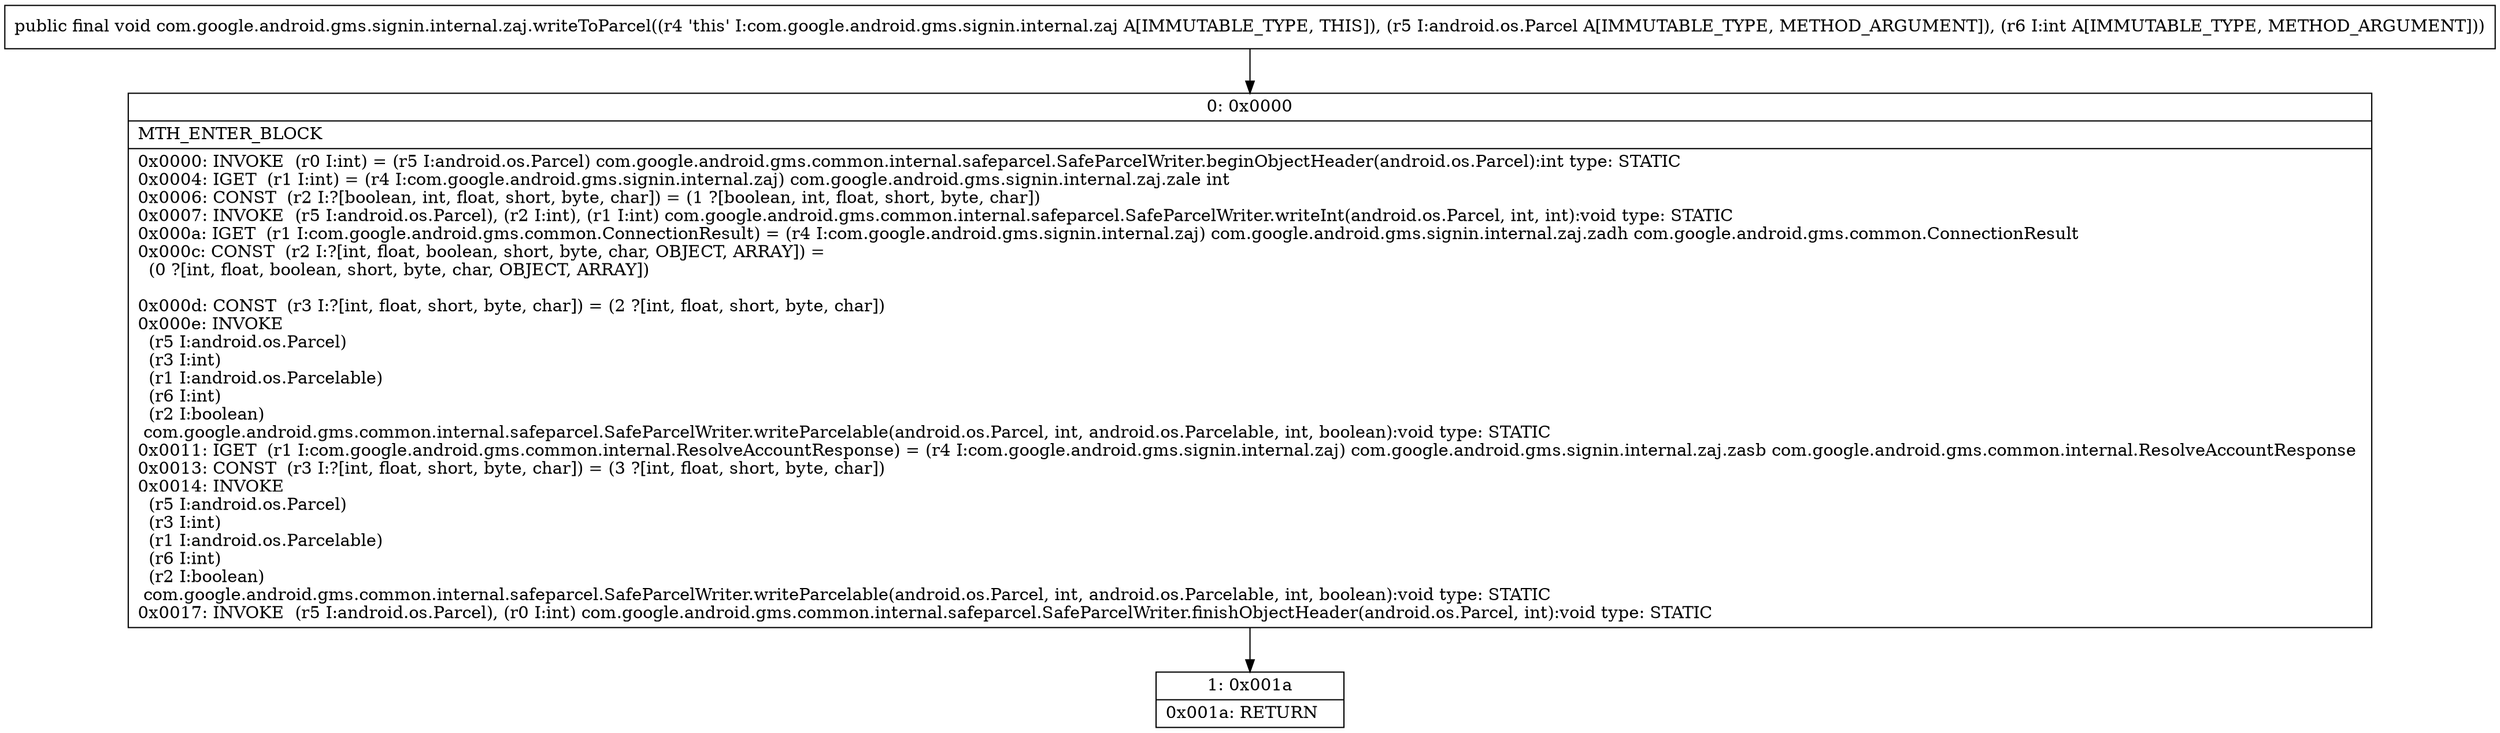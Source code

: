 digraph "CFG forcom.google.android.gms.signin.internal.zaj.writeToParcel(Landroid\/os\/Parcel;I)V" {
Node_0 [shape=record,label="{0\:\ 0x0000|MTH_ENTER_BLOCK\l|0x0000: INVOKE  (r0 I:int) = (r5 I:android.os.Parcel) com.google.android.gms.common.internal.safeparcel.SafeParcelWriter.beginObjectHeader(android.os.Parcel):int type: STATIC \l0x0004: IGET  (r1 I:int) = (r4 I:com.google.android.gms.signin.internal.zaj) com.google.android.gms.signin.internal.zaj.zale int \l0x0006: CONST  (r2 I:?[boolean, int, float, short, byte, char]) = (1 ?[boolean, int, float, short, byte, char]) \l0x0007: INVOKE  (r5 I:android.os.Parcel), (r2 I:int), (r1 I:int) com.google.android.gms.common.internal.safeparcel.SafeParcelWriter.writeInt(android.os.Parcel, int, int):void type: STATIC \l0x000a: IGET  (r1 I:com.google.android.gms.common.ConnectionResult) = (r4 I:com.google.android.gms.signin.internal.zaj) com.google.android.gms.signin.internal.zaj.zadh com.google.android.gms.common.ConnectionResult \l0x000c: CONST  (r2 I:?[int, float, boolean, short, byte, char, OBJECT, ARRAY]) = \l  (0 ?[int, float, boolean, short, byte, char, OBJECT, ARRAY])\l \l0x000d: CONST  (r3 I:?[int, float, short, byte, char]) = (2 ?[int, float, short, byte, char]) \l0x000e: INVOKE  \l  (r5 I:android.os.Parcel)\l  (r3 I:int)\l  (r1 I:android.os.Parcelable)\l  (r6 I:int)\l  (r2 I:boolean)\l com.google.android.gms.common.internal.safeparcel.SafeParcelWriter.writeParcelable(android.os.Parcel, int, android.os.Parcelable, int, boolean):void type: STATIC \l0x0011: IGET  (r1 I:com.google.android.gms.common.internal.ResolveAccountResponse) = (r4 I:com.google.android.gms.signin.internal.zaj) com.google.android.gms.signin.internal.zaj.zasb com.google.android.gms.common.internal.ResolveAccountResponse \l0x0013: CONST  (r3 I:?[int, float, short, byte, char]) = (3 ?[int, float, short, byte, char]) \l0x0014: INVOKE  \l  (r5 I:android.os.Parcel)\l  (r3 I:int)\l  (r1 I:android.os.Parcelable)\l  (r6 I:int)\l  (r2 I:boolean)\l com.google.android.gms.common.internal.safeparcel.SafeParcelWriter.writeParcelable(android.os.Parcel, int, android.os.Parcelable, int, boolean):void type: STATIC \l0x0017: INVOKE  (r5 I:android.os.Parcel), (r0 I:int) com.google.android.gms.common.internal.safeparcel.SafeParcelWriter.finishObjectHeader(android.os.Parcel, int):void type: STATIC \l}"];
Node_1 [shape=record,label="{1\:\ 0x001a|0x001a: RETURN   \l}"];
MethodNode[shape=record,label="{public final void com.google.android.gms.signin.internal.zaj.writeToParcel((r4 'this' I:com.google.android.gms.signin.internal.zaj A[IMMUTABLE_TYPE, THIS]), (r5 I:android.os.Parcel A[IMMUTABLE_TYPE, METHOD_ARGUMENT]), (r6 I:int A[IMMUTABLE_TYPE, METHOD_ARGUMENT])) }"];
MethodNode -> Node_0;
Node_0 -> Node_1;
}


